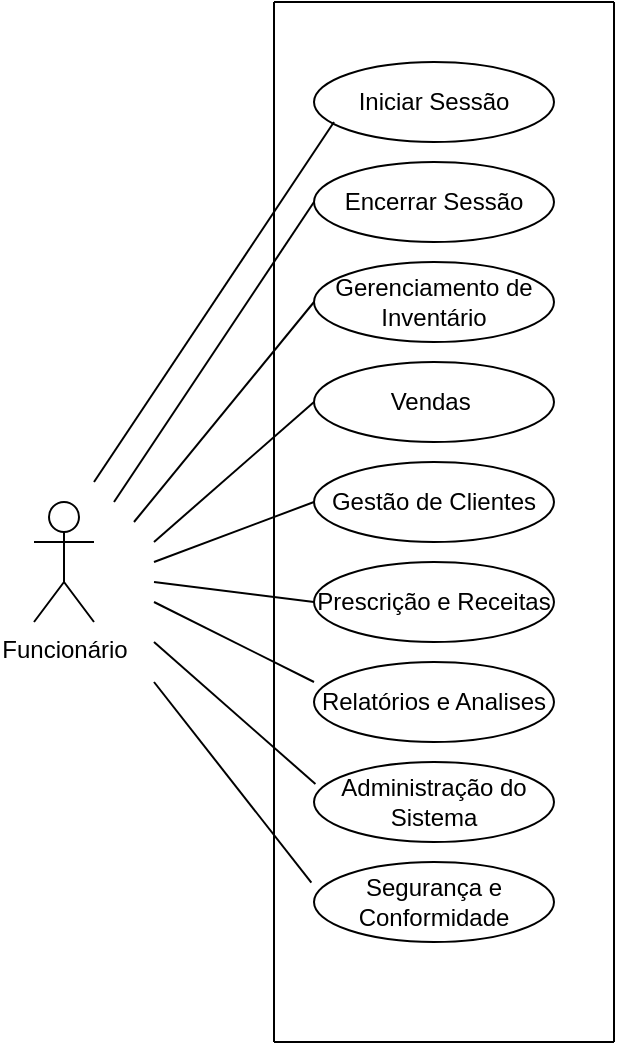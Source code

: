 <mxfile version="24.0.4" type="device">
  <diagram name="Página-1" id="eIB5c0qhZK84L5KgPCy9">
    <mxGraphModel dx="1034" dy="511" grid="1" gridSize="10" guides="1" tooltips="1" connect="1" arrows="1" fold="1" page="1" pageScale="1" pageWidth="827" pageHeight="1169" math="0" shadow="0">
      <root>
        <mxCell id="0" />
        <mxCell id="1" parent="0" />
        <mxCell id="29vI3jURr9-oMGsbxrNj-1" value="Funcionário" style="shape=umlActor;verticalLabelPosition=bottom;verticalAlign=top;html=1;outlineConnect=0;" parent="1" vertex="1">
          <mxGeometry x="60" y="330" width="30" height="60" as="geometry" />
        </mxCell>
        <mxCell id="29vI3jURr9-oMGsbxrNj-4" value="Iniciar Sessão" style="ellipse;whiteSpace=wrap;html=1;" parent="1" vertex="1">
          <mxGeometry x="200" y="110" width="120" height="40" as="geometry" />
        </mxCell>
        <mxCell id="29vI3jURr9-oMGsbxrNj-5" value="Encerrar Sessão" style="ellipse;whiteSpace=wrap;html=1;" parent="1" vertex="1">
          <mxGeometry x="200" y="160" width="120" height="40" as="geometry" />
        </mxCell>
        <mxCell id="29vI3jURr9-oMGsbxrNj-6" value="Gerenciamento de Inventário" style="ellipse;whiteSpace=wrap;html=1;" parent="1" vertex="1">
          <mxGeometry x="200" y="210" width="120" height="40" as="geometry" />
        </mxCell>
        <mxCell id="29vI3jURr9-oMGsbxrNj-7" value="Vendas&amp;nbsp;" style="ellipse;whiteSpace=wrap;html=1;" parent="1" vertex="1">
          <mxGeometry x="200" y="260" width="120" height="40" as="geometry" />
        </mxCell>
        <mxCell id="29vI3jURr9-oMGsbxrNj-8" value="Gestão de Clientes" style="ellipse;whiteSpace=wrap;html=1;" parent="1" vertex="1">
          <mxGeometry x="200" y="310" width="120" height="40" as="geometry" />
        </mxCell>
        <mxCell id="29vI3jURr9-oMGsbxrNj-9" value="Prescrição e Receitas" style="ellipse;whiteSpace=wrap;html=1;" parent="1" vertex="1">
          <mxGeometry x="200" y="360" width="120" height="40" as="geometry" />
        </mxCell>
        <mxCell id="29vI3jURr9-oMGsbxrNj-10" value="Relatórios e Analises" style="ellipse;whiteSpace=wrap;html=1;" parent="1" vertex="1">
          <mxGeometry x="200" y="410" width="120" height="40" as="geometry" />
        </mxCell>
        <mxCell id="29vI3jURr9-oMGsbxrNj-11" value="Administração do Sistema" style="ellipse;whiteSpace=wrap;html=1;" parent="1" vertex="1">
          <mxGeometry x="200" y="460" width="120" height="40" as="geometry" />
        </mxCell>
        <mxCell id="29vI3jURr9-oMGsbxrNj-12" value="Segurança e Conformidade" style="ellipse;whiteSpace=wrap;html=1;" parent="1" vertex="1">
          <mxGeometry x="200" y="510" width="120" height="40" as="geometry" />
        </mxCell>
        <mxCell id="29vI3jURr9-oMGsbxrNj-13" value="" style="endArrow=none;html=1;rounded=0;entryX=0;entryY=0.5;entryDx=0;entryDy=0;" parent="1" edge="1">
          <mxGeometry width="50" height="50" relative="1" as="geometry">
            <mxPoint x="90" y="320" as="sourcePoint" />
            <mxPoint x="210" y="140" as="targetPoint" />
          </mxGeometry>
        </mxCell>
        <mxCell id="29vI3jURr9-oMGsbxrNj-14" value="" style="endArrow=none;html=1;rounded=0;entryX=0;entryY=0.5;entryDx=0;entryDy=0;" parent="1" edge="1">
          <mxGeometry width="50" height="50" relative="1" as="geometry">
            <mxPoint x="100" y="330" as="sourcePoint" />
            <mxPoint x="200" y="180" as="targetPoint" />
          </mxGeometry>
        </mxCell>
        <mxCell id="29vI3jURr9-oMGsbxrNj-15" value="" style="endArrow=none;html=1;rounded=0;entryX=0;entryY=0.5;entryDx=0;entryDy=0;" parent="1" edge="1">
          <mxGeometry width="50" height="50" relative="1" as="geometry">
            <mxPoint x="110" y="340" as="sourcePoint" />
            <mxPoint x="200" y="230" as="targetPoint" />
          </mxGeometry>
        </mxCell>
        <mxCell id="29vI3jURr9-oMGsbxrNj-16" value="" style="endArrow=none;html=1;rounded=0;entryX=0;entryY=0.5;entryDx=0;entryDy=0;" parent="1" target="29vI3jURr9-oMGsbxrNj-7" edge="1">
          <mxGeometry width="50" height="50" relative="1" as="geometry">
            <mxPoint x="120" y="350" as="sourcePoint" />
            <mxPoint x="230" y="340" as="targetPoint" />
          </mxGeometry>
        </mxCell>
        <mxCell id="29vI3jURr9-oMGsbxrNj-17" value="" style="endArrow=none;html=1;rounded=0;entryX=0;entryY=0.5;entryDx=0;entryDy=0;" parent="1" target="29vI3jURr9-oMGsbxrNj-8" edge="1">
          <mxGeometry width="50" height="50" relative="1" as="geometry">
            <mxPoint x="120" y="360" as="sourcePoint" />
            <mxPoint x="230" y="340" as="targetPoint" />
          </mxGeometry>
        </mxCell>
        <mxCell id="29vI3jURr9-oMGsbxrNj-18" value="" style="endArrow=none;html=1;rounded=0;entryX=0;entryY=0.5;entryDx=0;entryDy=0;" parent="1" target="29vI3jURr9-oMGsbxrNj-9" edge="1">
          <mxGeometry width="50" height="50" relative="1" as="geometry">
            <mxPoint x="120" y="370" as="sourcePoint" />
            <mxPoint x="230" y="340" as="targetPoint" />
          </mxGeometry>
        </mxCell>
        <mxCell id="29vI3jURr9-oMGsbxrNj-19" value="" style="endArrow=none;html=1;rounded=0;entryX=0;entryY=0.25;entryDx=0;entryDy=0;entryPerimeter=0;" parent="1" target="29vI3jURr9-oMGsbxrNj-10" edge="1">
          <mxGeometry width="50" height="50" relative="1" as="geometry">
            <mxPoint x="120" y="380" as="sourcePoint" />
            <mxPoint x="230" y="340" as="targetPoint" />
          </mxGeometry>
        </mxCell>
        <mxCell id="29vI3jURr9-oMGsbxrNj-20" value="" style="endArrow=none;html=1;rounded=0;entryX=0.006;entryY=0.275;entryDx=0;entryDy=0;entryPerimeter=0;" parent="1" target="29vI3jURr9-oMGsbxrNj-11" edge="1">
          <mxGeometry width="50" height="50" relative="1" as="geometry">
            <mxPoint x="120" y="400" as="sourcePoint" />
            <mxPoint x="230" y="340" as="targetPoint" />
          </mxGeometry>
        </mxCell>
        <mxCell id="29vI3jURr9-oMGsbxrNj-21" value="" style="endArrow=none;html=1;rounded=0;entryX=-0.011;entryY=0.258;entryDx=0;entryDy=0;entryPerimeter=0;" parent="1" target="29vI3jURr9-oMGsbxrNj-12" edge="1">
          <mxGeometry width="50" height="50" relative="1" as="geometry">
            <mxPoint x="120" y="420" as="sourcePoint" />
            <mxPoint x="230" y="340" as="targetPoint" />
          </mxGeometry>
        </mxCell>
        <mxCell id="fIW_g6utcrTGtcKPjIrx-1" value="" style="endArrow=none;html=1;rounded=0;" parent="1" edge="1">
          <mxGeometry width="50" height="50" relative="1" as="geometry">
            <mxPoint x="180" y="600" as="sourcePoint" />
            <mxPoint x="180" y="80" as="targetPoint" />
          </mxGeometry>
        </mxCell>
        <mxCell id="fIW_g6utcrTGtcKPjIrx-2" value="" style="endArrow=none;html=1;rounded=0;" parent="1" edge="1">
          <mxGeometry width="50" height="50" relative="1" as="geometry">
            <mxPoint x="350" y="600" as="sourcePoint" />
            <mxPoint x="350" y="80" as="targetPoint" />
          </mxGeometry>
        </mxCell>
        <mxCell id="fIW_g6utcrTGtcKPjIrx-3" value="" style="endArrow=none;html=1;rounded=0;" parent="1" edge="1">
          <mxGeometry width="50" height="50" relative="1" as="geometry">
            <mxPoint x="180" y="80" as="sourcePoint" />
            <mxPoint x="350" y="80" as="targetPoint" />
          </mxGeometry>
        </mxCell>
        <mxCell id="fIW_g6utcrTGtcKPjIrx-4" value="" style="endArrow=none;html=1;rounded=0;" parent="1" edge="1">
          <mxGeometry width="50" height="50" relative="1" as="geometry">
            <mxPoint x="180" y="600" as="sourcePoint" />
            <mxPoint x="350" y="600" as="targetPoint" />
          </mxGeometry>
        </mxCell>
      </root>
    </mxGraphModel>
  </diagram>
</mxfile>
